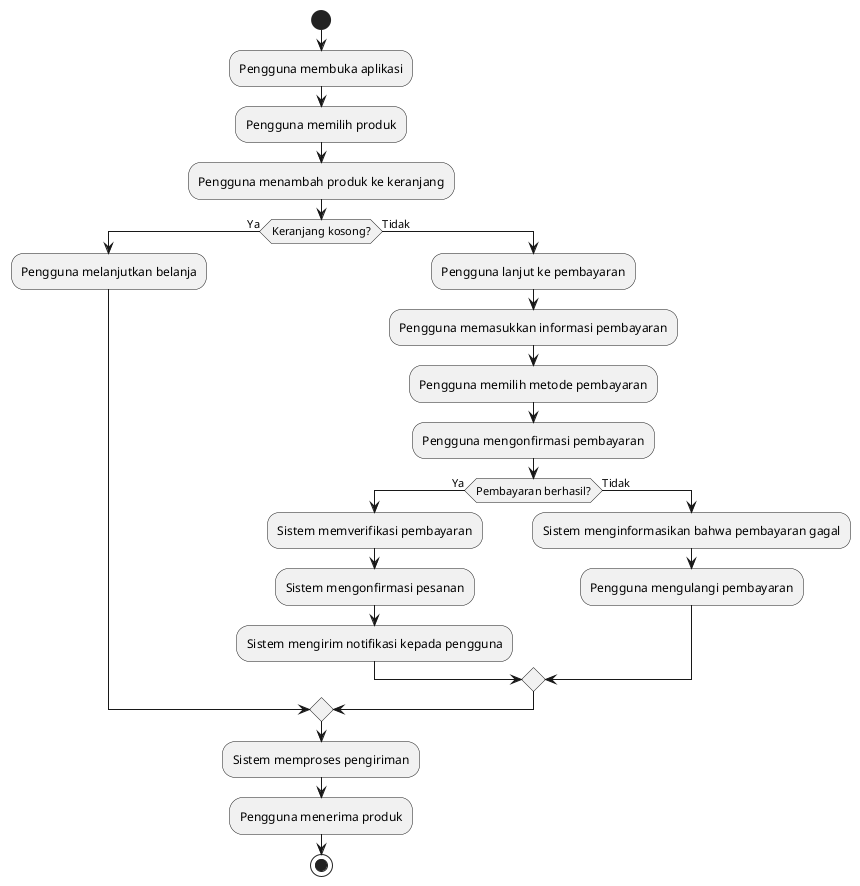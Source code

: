 @startuml
start

:Pengguna membuka aplikasi;
:Pengguna memilih produk;
:Pengguna menambah produk ke keranjang;

if (Keranjang kosong?) then (Ya)
    :Pengguna melanjutkan belanja;
else (Tidak)
    :Pengguna lanjut ke pembayaran;
    :Pengguna memasukkan informasi pembayaran;
    :Pengguna memilih metode pembayaran;
    :Pengguna mengonfirmasi pembayaran;

    if (Pembayaran berhasil?) then (Ya)
        :Sistem memverifikasi pembayaran;
        :Sistem mengonfirmasi pesanan;
        :Sistem mengirim notifikasi kepada pengguna;
    else (Tidak)
        :Sistem menginformasikan bahwa pembayaran gagal;
        :Pengguna mengulangi pembayaran;
    endif
endif

:Sistem memproses pengiriman;
:Pengguna menerima produk;

stop
@enduml
